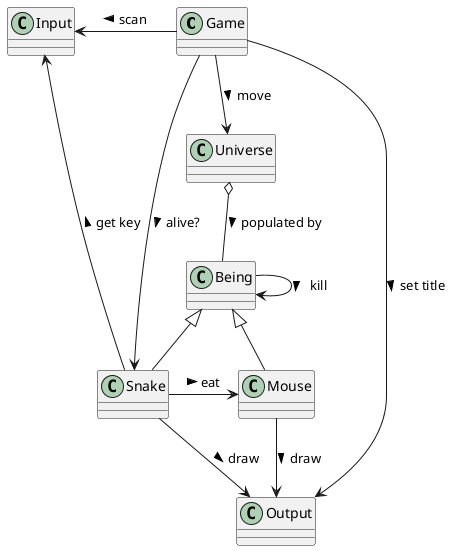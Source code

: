 @startuml
Game --> Snake : alive? >
Game -left-> Input : scan >
Game --> Universe : move >
Game -right-> Output : set title >

Being <|-- Snake
Being <|-- Mouse
Universe o-- Being : populated by >


Being --> Being : kill >
Snake -right-> Mouse : eat >

Snake --> Output : draw >
Mouse --> Output : draw >
Snake --> Input : get key >

@enduml
